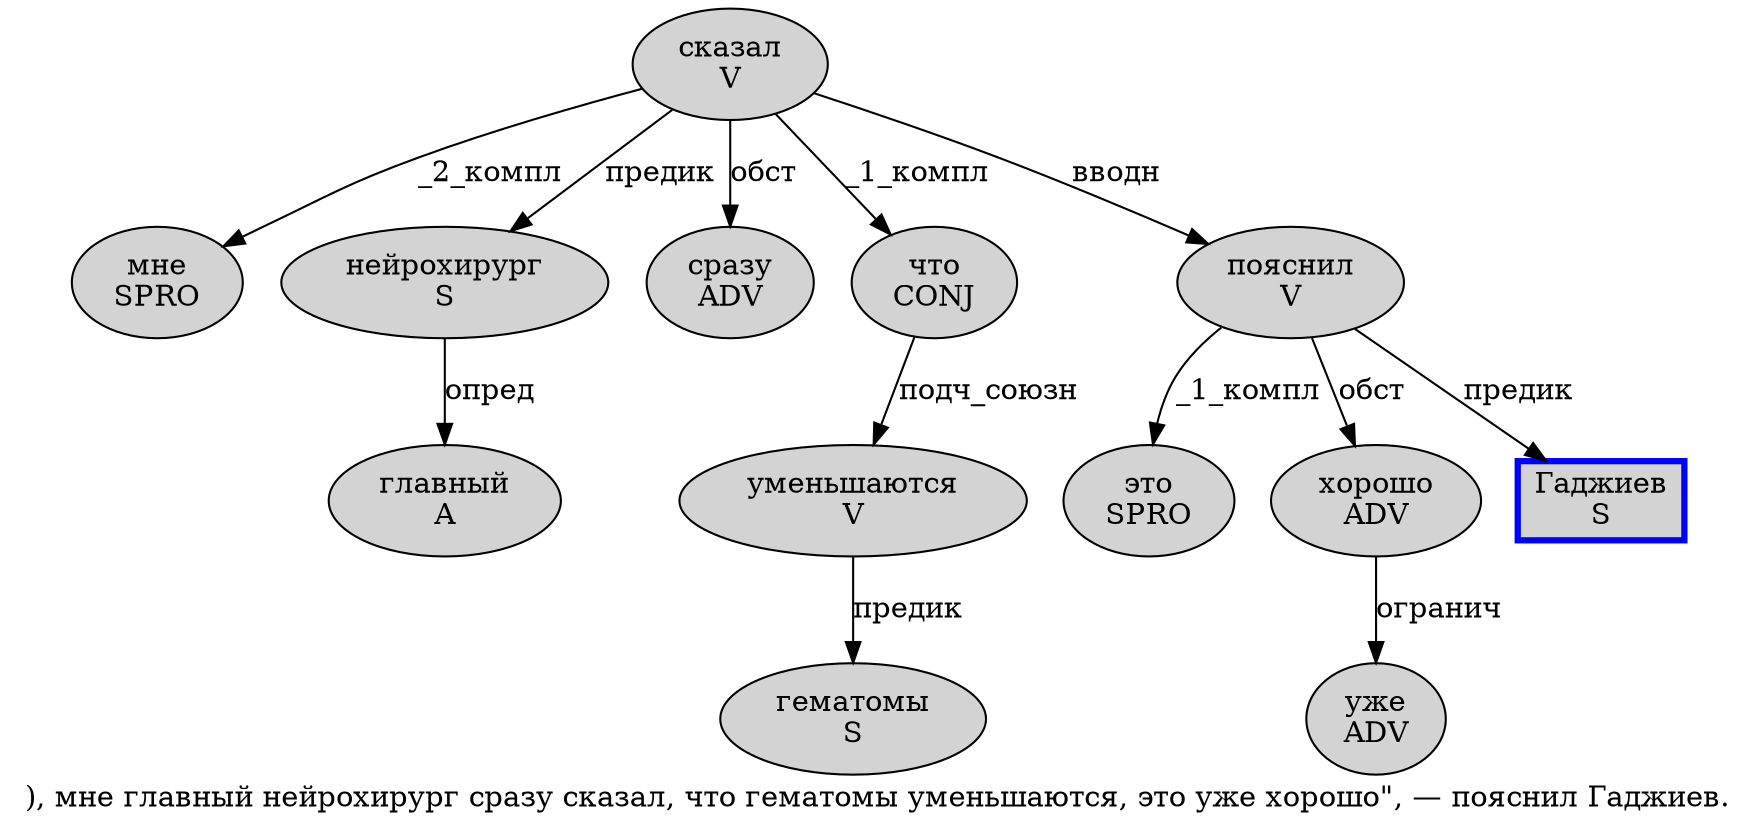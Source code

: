 digraph SENTENCE_185 {
	graph [label="), мне главный нейрохирург сразу сказал, что гематомы уменьшаются, это уже хорошо\", — пояснил Гаджиев."]
	node [style=filled]
		2 [label="мне
SPRO" color="" fillcolor=lightgray penwidth=1 shape=ellipse]
		3 [label="главный
A" color="" fillcolor=lightgray penwidth=1 shape=ellipse]
		4 [label="нейрохирург
S" color="" fillcolor=lightgray penwidth=1 shape=ellipse]
		5 [label="сразу
ADV" color="" fillcolor=lightgray penwidth=1 shape=ellipse]
		6 [label="сказал
V" color="" fillcolor=lightgray penwidth=1 shape=ellipse]
		8 [label="что
CONJ" color="" fillcolor=lightgray penwidth=1 shape=ellipse]
		9 [label="гематомы
S" color="" fillcolor=lightgray penwidth=1 shape=ellipse]
		10 [label="уменьшаются
V" color="" fillcolor=lightgray penwidth=1 shape=ellipse]
		12 [label="это
SPRO" color="" fillcolor=lightgray penwidth=1 shape=ellipse]
		13 [label="уже
ADV" color="" fillcolor=lightgray penwidth=1 shape=ellipse]
		14 [label="хорошо
ADV" color="" fillcolor=lightgray penwidth=1 shape=ellipse]
		18 [label="пояснил
V" color="" fillcolor=lightgray penwidth=1 shape=ellipse]
		19 [label="Гаджиев
S" color=blue fillcolor=lightgray penwidth=3 shape=box]
			14 -> 13 [label="огранич"]
			6 -> 2 [label="_2_компл"]
			6 -> 4 [label="предик"]
			6 -> 5 [label="обст"]
			6 -> 8 [label="_1_компл"]
			6 -> 18 [label="вводн"]
			18 -> 12 [label="_1_компл"]
			18 -> 14 [label="обст"]
			18 -> 19 [label="предик"]
			10 -> 9 [label="предик"]
			4 -> 3 [label="опред"]
			8 -> 10 [label="подч_союзн"]
}